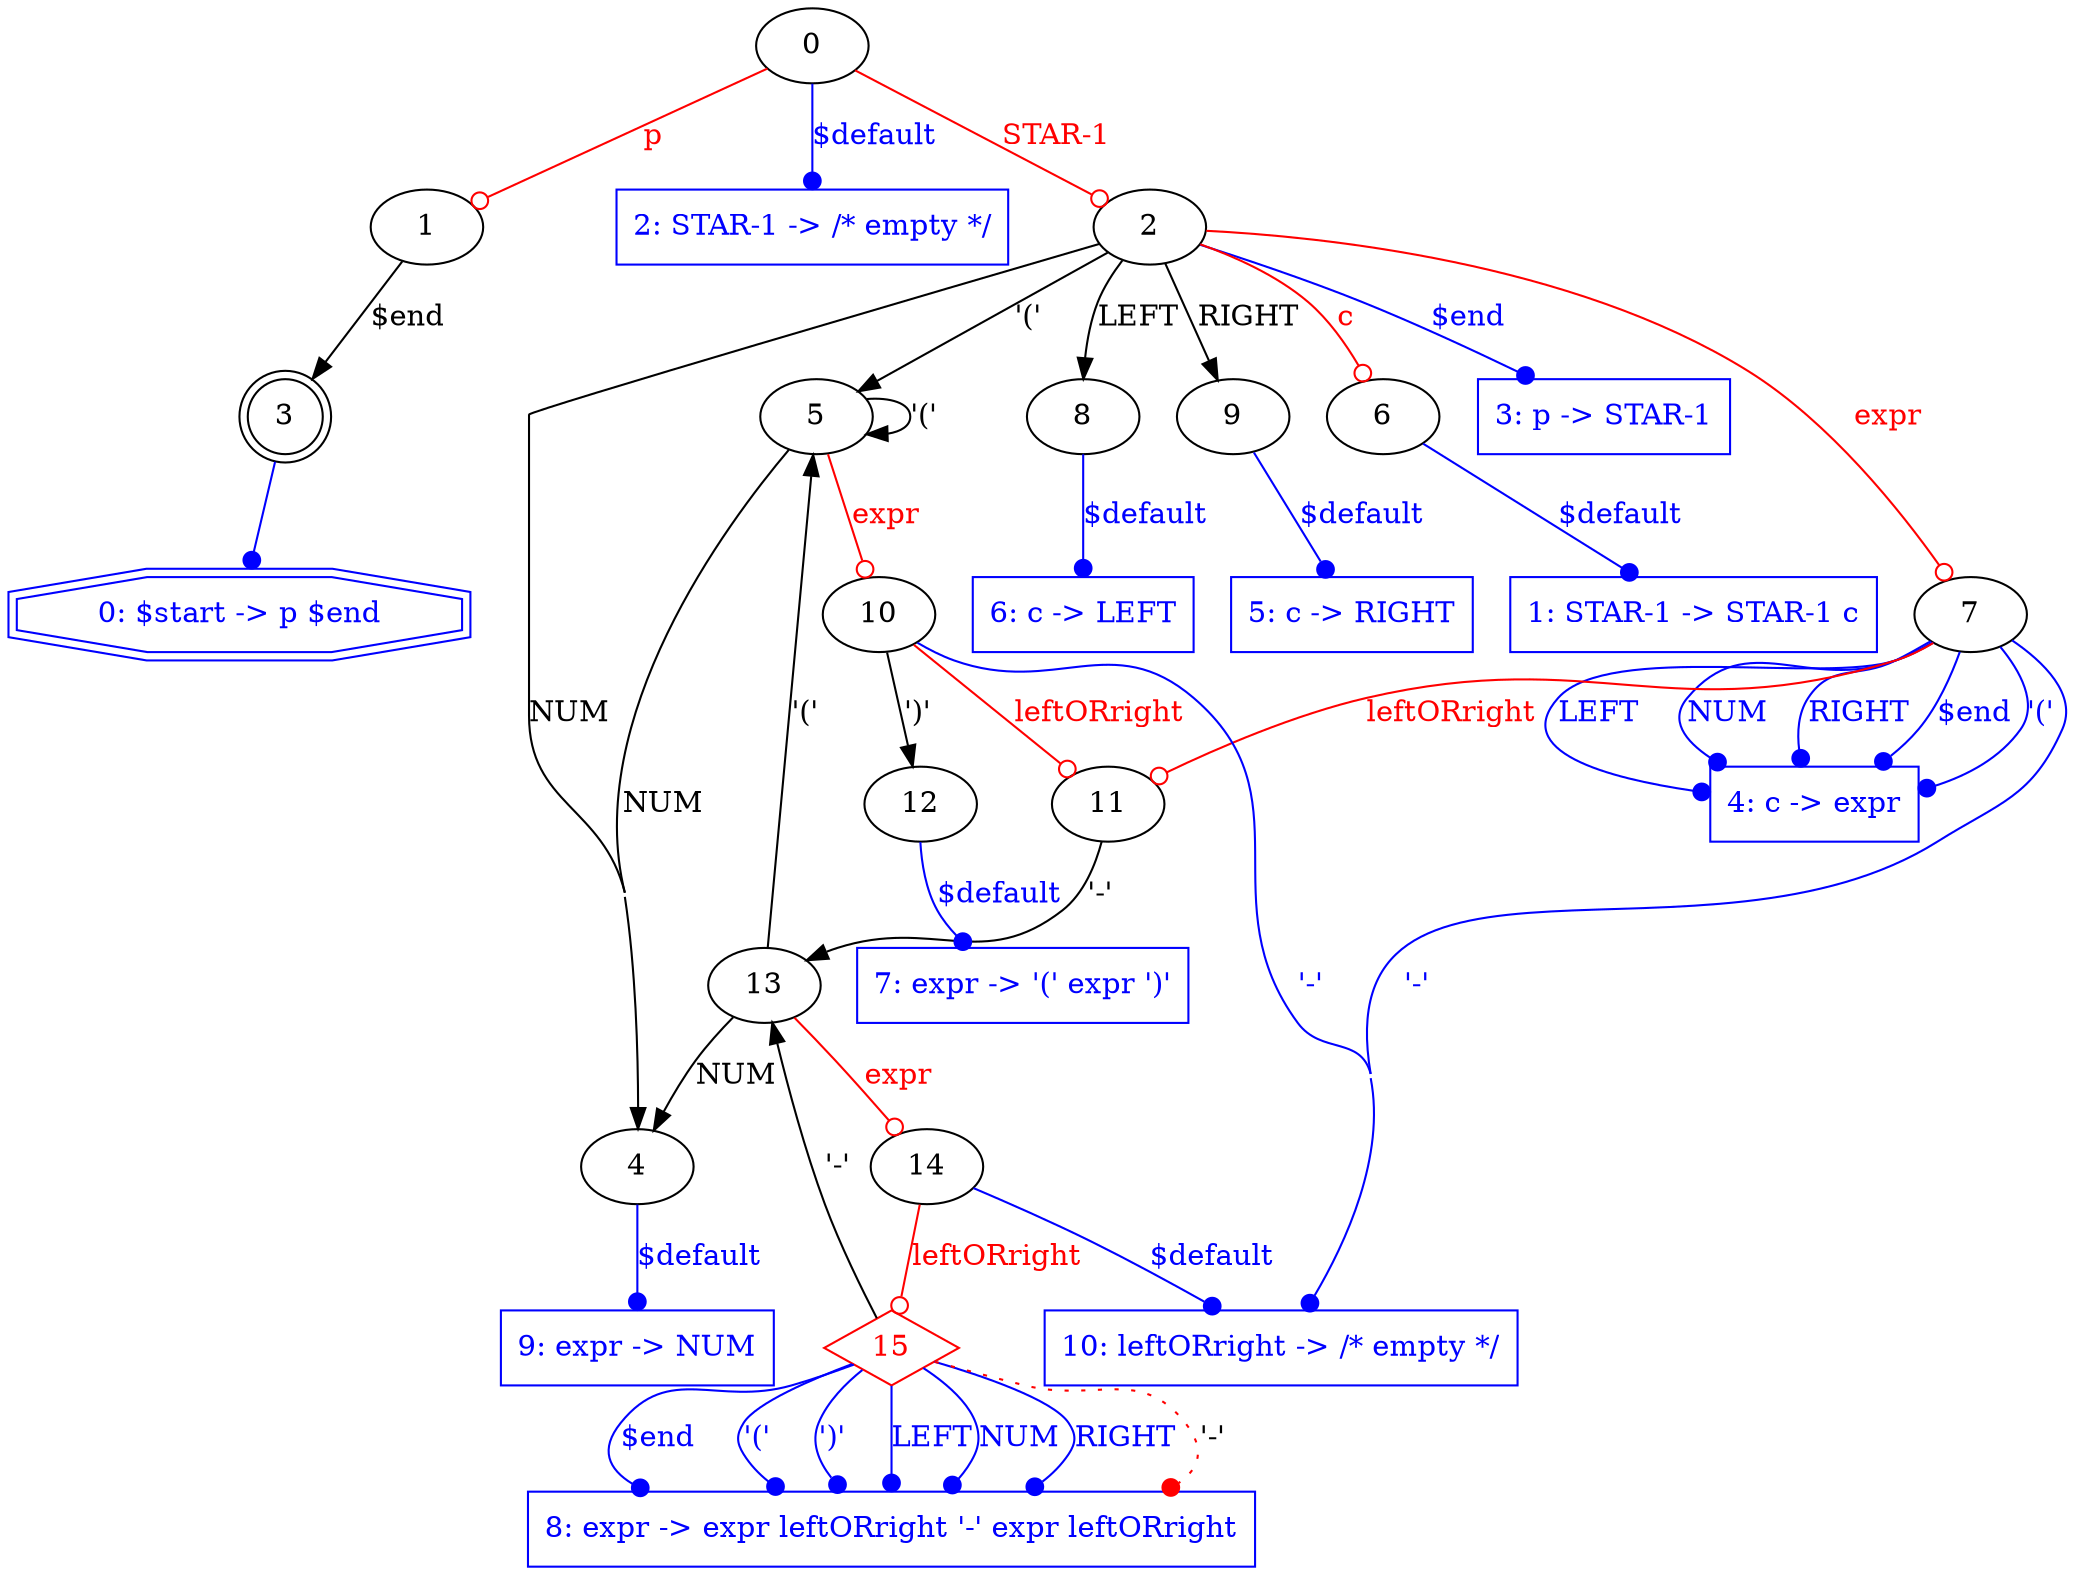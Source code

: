 digraph G {
concentrate = true

"$start -> p $end" [label="0: $start -> p $end", shape = doubleoctagon, fontcolor=blue, color=blue ]
"STAR-1 -> STAR-1 c" [label="1: STAR-1 -> STAR-1 c", shape = box, fontcolor=blue, color=blue ]
"STAR-1 -> /* empty */" [label="2: STAR-1 -> /* empty */", shape = box, fontcolor=blue, color=blue ]
"p -> STAR-1" [label="3: p -> STAR-1", shape = box, fontcolor=blue, color=blue ]
"c -> expr" [label="4: c -> expr", shape = box, fontcolor=blue, color=blue ]
"c -> RIGHT" [label="5: c -> RIGHT", shape = box, fontcolor=blue, color=blue ]
"c -> LEFT" [label="6: c -> LEFT", shape = box, fontcolor=blue, color=blue ]
"expr -> '(' expr ')'" [label="7: expr -> '(' expr ')'", shape = box, fontcolor=blue, color=blue ]
"expr -> expr leftORright '-' expr leftORright" [label="8: expr -> expr leftORright '-' expr leftORright", shape = box, fontcolor=blue, color=blue ]
"expr -> NUM" [label="9: expr -> NUM", shape = box, fontcolor=blue, color=blue ]
"leftORright -> /* empty */" [label="10: leftORright -> /* empty */", shape = box, fontcolor=blue, color=blue ]
15 [shape = diamond, fontcolor=red, color=red]
0 -> 1 [label = "p", arrowhead = odot, color = "red", fontcolor = "red"]
0 -> 2 [label = "STAR-1", arrowhead = odot, color = "red", fontcolor = "red"]
0 -> "STAR-1 -> /* empty */" [label = "$default", arrowhead=dot, color = "blue", fontcolor = "blue"]
1 -> 3 [label = "$end"]
2 -> 5 [label = "'('"]
2 -> 8 [label = "LEFT"]
2 -> 4 [label = "NUM"]
2 -> 9 [label = "RIGHT"]
2 -> 6 [label = "c", arrowhead = odot, color = "red", fontcolor = "red"]
2 -> 7 [label = "expr", arrowhead = odot, color = "red", fontcolor = "red"]
2 -> "p -> STAR-1" [label = "$end", arrowhead=dot, color = "blue", fontcolor = "blue"]
3 [shape = doublecircle]
3 -> "$start -> p $end" [arrowhead = dot, color = blue]
4 -> "expr -> NUM" [label = "$default", arrowhead=dot, color = "blue", fontcolor = "blue"]
5 -> 5 [label = "'('"]
5 -> 4 [label = "NUM"]
5 -> 10 [label = "expr", arrowhead = odot, color = "red", fontcolor = "red"]
6 -> "STAR-1 -> STAR-1 c" [label = "$default", arrowhead=dot, color = "blue", fontcolor = "blue"]
7 -> 11 [label = "leftORright", arrowhead = odot, color = "red", fontcolor = "red"]
7 -> "c -> expr" [label = "$end", arrowhead=dot, color = "blue", fontcolor = "blue"]
7 -> "c -> expr" [label = "'('", arrowhead=dot, color = "blue", fontcolor = "blue"]
7 -> "leftORright -> /* empty */" [label = "'-'", arrowhead=dot, color = "blue", fontcolor = "blue"]
7 -> "c -> expr" [label = "LEFT", arrowhead=dot, color = "blue", fontcolor = "blue"]
7 -> "c -> expr" [label = "NUM", arrowhead=dot, color = "blue", fontcolor = "blue"]
7 -> "c -> expr" [label = "RIGHT", arrowhead=dot, color = "blue", fontcolor = "blue"]
8 -> "c -> LEFT" [label = "$default", arrowhead=dot, color = "blue", fontcolor = "blue"]
9 -> "c -> RIGHT" [label = "$default", arrowhead=dot, color = "blue", fontcolor = "blue"]
10 -> 12 [label = "')'"]
10 -> 11 [label = "leftORright", arrowhead = odot, color = "red", fontcolor = "red"]
10 -> "leftORright -> /* empty */" [label = "'-'", arrowhead=dot, color = "blue", fontcolor = "blue"]
11 -> 13 [label = "'-'"]
12 -> "expr -> '(' expr ')'" [label = "$default", arrowhead=dot, color = "blue", fontcolor = "blue"]
13 -> 5 [label = "'('"]
13 -> 4 [label = "NUM"]
13 -> 14 [label = "expr", arrowhead = odot, color = "red", fontcolor = "red"]
14 -> 15 [label = "leftORright", arrowhead = odot, color = "red", fontcolor = "red"]
14 -> "leftORright -> /* empty */" [label = "$default", arrowhead=dot, color = "blue", fontcolor = "blue"]
15 -> 13 [label = "'-'"]
15 -> "expr -> expr leftORright '-' expr leftORright" [label = "$end", arrowhead=dot, color = "blue", fontcolor = "blue"]
15 -> "expr -> expr leftORright '-' expr leftORright" [label = "'('", arrowhead=dot, color = "blue", fontcolor = "blue"]
15 -> "expr -> expr leftORright '-' expr leftORright" [label = "')'", arrowhead=dot, color = "blue", fontcolor = "blue"]
15 -> "expr -> expr leftORright '-' expr leftORright" [label = "LEFT", arrowhead=dot, color = "blue", fontcolor = "blue"]
15 -> "expr -> expr leftORright '-' expr leftORright" [label = "NUM", arrowhead=dot, color = "blue", fontcolor = "blue"]
15 -> "expr -> expr leftORright '-' expr leftORright" [label = "RIGHT", arrowhead=dot, color = "blue", fontcolor = "blue"]
15 -> "expr -> expr leftORright '-' expr leftORright" [label = "'-'", arrowhead=dot, style=dotted, color = "red", fontcolor = "black"]

}
